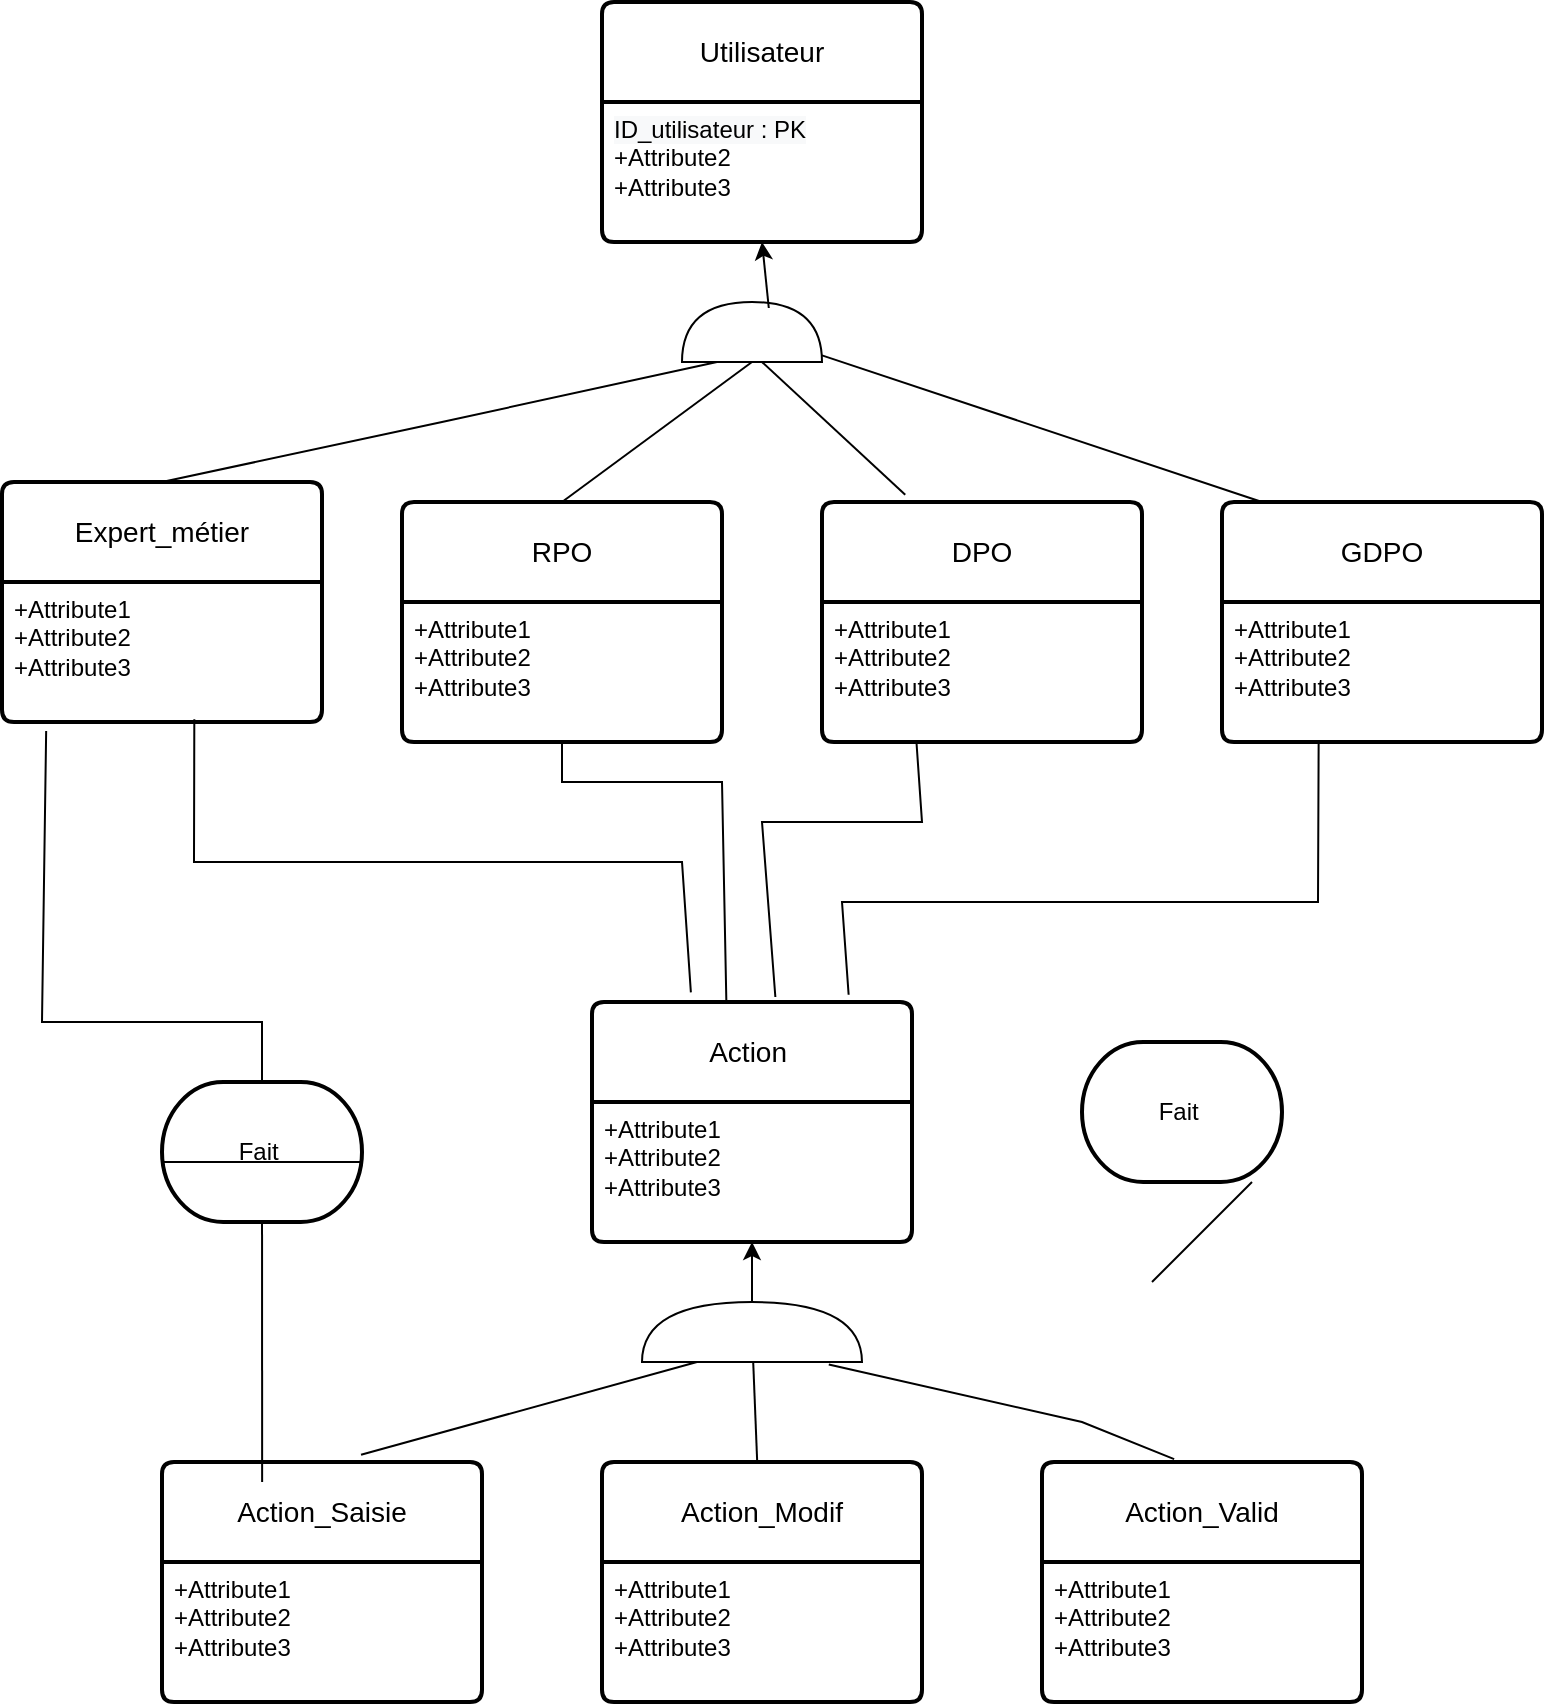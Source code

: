 <mxfile version="24.0.1" type="github">
  <diagram name="Page-1" id="qLgA0oDhDF7gpmY1HdVV">
    <mxGraphModel dx="1204" dy="652" grid="1" gridSize="10" guides="1" tooltips="1" connect="1" arrows="1" fold="1" page="1" pageScale="1" pageWidth="827" pageHeight="1169" math="0" shadow="0">
      <root>
        <mxCell id="0" />
        <mxCell id="1" parent="0" />
        <mxCell id="gXooh37pC2OwwV903N3B-1" value="Utilisateur" style="swimlane;childLayout=stackLayout;horizontal=1;startSize=50;horizontalStack=0;rounded=1;fontSize=14;fontStyle=0;strokeWidth=2;resizeParent=0;resizeLast=1;shadow=0;dashed=0;align=center;arcSize=4;whiteSpace=wrap;html=1;" vertex="1" parent="1">
          <mxGeometry x="320" y="10" width="160" height="120" as="geometry" />
        </mxCell>
        <mxCell id="gXooh37pC2OwwV903N3B-2" value="&lt;span style=&quot;font-family: Helvetica, &amp;quot;VP Default&amp;quot;; background-color: rgb(248, 249, 250);&quot;&gt;ID_utilisateur : PK&lt;/span&gt;&lt;div&gt;+Attribute2&lt;br&gt;+Attribute3&lt;/div&gt;" style="align=left;strokeColor=none;fillColor=none;spacingLeft=4;fontSize=12;verticalAlign=top;resizable=0;rotatable=0;part=1;html=1;" vertex="1" parent="gXooh37pC2OwwV903N3B-1">
          <mxGeometry y="50" width="160" height="70" as="geometry" />
        </mxCell>
        <mxCell id="gXooh37pC2OwwV903N3B-3" value="RPO" style="swimlane;childLayout=stackLayout;horizontal=1;startSize=50;horizontalStack=0;rounded=1;fontSize=14;fontStyle=0;strokeWidth=2;resizeParent=0;resizeLast=1;shadow=0;dashed=0;align=center;arcSize=4;whiteSpace=wrap;html=1;" vertex="1" parent="1">
          <mxGeometry x="220" y="260" width="160" height="120" as="geometry" />
        </mxCell>
        <mxCell id="gXooh37pC2OwwV903N3B-4" value="+Attribute1&#xa;+Attribute2&#xa;+Attribute3" style="align=left;strokeColor=none;fillColor=none;spacingLeft=4;fontSize=12;verticalAlign=top;resizable=0;rotatable=0;part=1;html=1;" vertex="1" parent="gXooh37pC2OwwV903N3B-3">
          <mxGeometry y="50" width="160" height="70" as="geometry" />
        </mxCell>
        <mxCell id="gXooh37pC2OwwV903N3B-5" value="DPO" style="swimlane;childLayout=stackLayout;horizontal=1;startSize=50;horizontalStack=0;rounded=1;fontSize=14;fontStyle=0;strokeWidth=2;resizeParent=0;resizeLast=1;shadow=0;dashed=0;align=center;arcSize=4;whiteSpace=wrap;html=1;" vertex="1" parent="1">
          <mxGeometry x="430" y="260" width="160" height="120" as="geometry" />
        </mxCell>
        <mxCell id="gXooh37pC2OwwV903N3B-6" value="+Attribute1&#xa;+Attribute2&#xa;+Attribute3" style="align=left;strokeColor=none;fillColor=none;spacingLeft=4;fontSize=12;verticalAlign=top;resizable=0;rotatable=0;part=1;html=1;" vertex="1" parent="gXooh37pC2OwwV903N3B-5">
          <mxGeometry y="50" width="160" height="70" as="geometry" />
        </mxCell>
        <mxCell id="gXooh37pC2OwwV903N3B-7" value="GDPO" style="swimlane;childLayout=stackLayout;horizontal=1;startSize=50;horizontalStack=0;rounded=1;fontSize=14;fontStyle=0;strokeWidth=2;resizeParent=0;resizeLast=1;shadow=0;dashed=0;align=center;arcSize=4;whiteSpace=wrap;html=1;" vertex="1" parent="1">
          <mxGeometry x="630" y="260" width="160" height="120" as="geometry" />
        </mxCell>
        <mxCell id="gXooh37pC2OwwV903N3B-8" value="+Attribute1&#xa;+Attribute2&#xa;+Attribute3" style="align=left;strokeColor=none;fillColor=none;spacingLeft=4;fontSize=12;verticalAlign=top;resizable=0;rotatable=0;part=1;html=1;" vertex="1" parent="gXooh37pC2OwwV903N3B-7">
          <mxGeometry y="50" width="160" height="70" as="geometry" />
        </mxCell>
        <mxCell id="gXooh37pC2OwwV903N3B-20" value="" style="endArrow=none;html=1;rounded=0;" edge="1" parent="gXooh37pC2OwwV903N3B-7" target="gXooh37pC2OwwV903N3B-12">
          <mxGeometry width="50" height="50" relative="1" as="geometry">
            <mxPoint x="20" y="0.005" as="sourcePoint" />
            <mxPoint x="-160" y="-83.55" as="targetPoint" />
          </mxGeometry>
        </mxCell>
        <mxCell id="gXooh37pC2OwwV903N3B-9" value="Expert_métier" style="swimlane;childLayout=stackLayout;horizontal=1;startSize=50;horizontalStack=0;rounded=1;fontSize=14;fontStyle=0;strokeWidth=2;resizeParent=0;resizeLast=1;shadow=0;dashed=0;align=center;arcSize=4;whiteSpace=wrap;html=1;" vertex="1" parent="1">
          <mxGeometry x="20" y="250" width="160" height="120" as="geometry" />
        </mxCell>
        <mxCell id="gXooh37pC2OwwV903N3B-10" value="+Attribute1&#xa;+Attribute2&#xa;+Attribute3" style="align=left;strokeColor=none;fillColor=none;spacingLeft=4;fontSize=12;verticalAlign=top;resizable=0;rotatable=0;part=1;html=1;" vertex="1" parent="gXooh37pC2OwwV903N3B-9">
          <mxGeometry y="50" width="160" height="70" as="geometry" />
        </mxCell>
        <mxCell id="gXooh37pC2OwwV903N3B-12" value="" style="shape=or;whiteSpace=wrap;html=1;direction=north;" vertex="1" parent="1">
          <mxGeometry x="360" y="160" width="70" height="30" as="geometry" />
        </mxCell>
        <mxCell id="gXooh37pC2OwwV903N3B-16" value="" style="endArrow=none;html=1;rounded=0;exitX=0.5;exitY=0;exitDx=0;exitDy=0;entryX=0;entryY=0.5;entryDx=0;entryDy=0;entryPerimeter=0;" edge="1" parent="1" source="gXooh37pC2OwwV903N3B-3" target="gXooh37pC2OwwV903N3B-12">
          <mxGeometry width="50" height="50" relative="1" as="geometry">
            <mxPoint x="310" y="280" as="sourcePoint" />
            <mxPoint x="360" y="230" as="targetPoint" />
          </mxGeometry>
        </mxCell>
        <mxCell id="gXooh37pC2OwwV903N3B-17" value="" style="endArrow=classic;html=1;rounded=0;exitX=0.9;exitY=0.62;exitDx=0;exitDy=0;exitPerimeter=0;entryX=0.5;entryY=1;entryDx=0;entryDy=0;" edge="1" parent="1" source="gXooh37pC2OwwV903N3B-12" target="gXooh37pC2OwwV903N3B-2">
          <mxGeometry width="50" height="50" relative="1" as="geometry">
            <mxPoint x="360" y="200" as="sourcePoint" />
            <mxPoint x="410" y="150" as="targetPoint" />
          </mxGeometry>
        </mxCell>
        <mxCell id="gXooh37pC2OwwV903N3B-18" value="" style="endArrow=none;html=1;rounded=0;exitX=0.5;exitY=0;exitDx=0;exitDy=0;entryX=0;entryY=0.25;entryDx=0;entryDy=0;entryPerimeter=0;" edge="1" parent="1" source="gXooh37pC2OwwV903N3B-9" target="gXooh37pC2OwwV903N3B-12">
          <mxGeometry width="50" height="50" relative="1" as="geometry">
            <mxPoint x="170" y="225" as="sourcePoint" />
            <mxPoint x="260" y="185" as="targetPoint" />
            <Array as="points">
              <mxPoint x="240" y="220" />
            </Array>
          </mxGeometry>
        </mxCell>
        <mxCell id="gXooh37pC2OwwV903N3B-19" value="" style="endArrow=none;html=1;rounded=0;exitX=0.33;exitY=-0.03;exitDx=0;exitDy=0;exitPerimeter=0;" edge="1" parent="1">
          <mxGeometry width="50" height="50" relative="1" as="geometry">
            <mxPoint x="471.62" y="256.4" as="sourcePoint" />
            <mxPoint x="399.999" y="190" as="targetPoint" />
          </mxGeometry>
        </mxCell>
        <mxCell id="gXooh37pC2OwwV903N3B-21" value="Action&amp;nbsp;" style="swimlane;childLayout=stackLayout;horizontal=1;startSize=50;horizontalStack=0;rounded=1;fontSize=14;fontStyle=0;strokeWidth=2;resizeParent=0;resizeLast=1;shadow=0;dashed=0;align=center;arcSize=4;whiteSpace=wrap;html=1;" vertex="1" parent="1">
          <mxGeometry x="315" y="510" width="160" height="120" as="geometry" />
        </mxCell>
        <mxCell id="gXooh37pC2OwwV903N3B-22" value="+Attribute1&#xa;+Attribute2&#xa;+Attribute3" style="align=left;strokeColor=none;fillColor=none;spacingLeft=4;fontSize=12;verticalAlign=top;resizable=0;rotatable=0;part=1;html=1;" vertex="1" parent="gXooh37pC2OwwV903N3B-21">
          <mxGeometry y="50" width="160" height="70" as="geometry" />
        </mxCell>
        <mxCell id="gXooh37pC2OwwV903N3B-23" value="" style="endArrow=none;html=1;rounded=0;exitX=0.601;exitY=0.98;exitDx=0;exitDy=0;exitPerimeter=0;entryX=0.309;entryY=-0.04;entryDx=0;entryDy=0;entryPerimeter=0;" edge="1" parent="1" source="gXooh37pC2OwwV903N3B-10" target="gXooh37pC2OwwV903N3B-21">
          <mxGeometry width="50" height="50" relative="1" as="geometry">
            <mxPoint x="130" y="450" as="sourcePoint" />
            <mxPoint x="408" y="390" as="targetPoint" />
            <Array as="points">
              <mxPoint x="116" y="440" />
              <mxPoint x="360" y="440" />
            </Array>
          </mxGeometry>
        </mxCell>
        <mxCell id="gXooh37pC2OwwV903N3B-24" value="" style="endArrow=none;html=1;rounded=0;entryX=0.5;entryY=1;entryDx=0;entryDy=0;exitX=0.42;exitY=0.007;exitDx=0;exitDy=0;exitPerimeter=0;" edge="1" parent="1" source="gXooh37pC2OwwV903N3B-21" target="gXooh37pC2OwwV903N3B-4">
          <mxGeometry width="50" height="50" relative="1" as="geometry">
            <mxPoint x="380" y="520" as="sourcePoint" />
            <mxPoint x="310" y="400" as="targetPoint" />
            <Array as="points">
              <mxPoint x="380" y="400" />
              <mxPoint x="300" y="400" />
            </Array>
          </mxGeometry>
        </mxCell>
        <mxCell id="gXooh37pC2OwwV903N3B-25" value="" style="endArrow=none;html=1;rounded=0;exitX=0.573;exitY=-0.021;exitDx=0;exitDy=0;entryX=0.295;entryY=0.995;entryDx=0;entryDy=0;entryPerimeter=0;exitPerimeter=0;" edge="1" parent="1" source="gXooh37pC2OwwV903N3B-21" target="gXooh37pC2OwwV903N3B-6">
          <mxGeometry width="50" height="50" relative="1" as="geometry">
            <mxPoint x="130" y="280" as="sourcePoint" />
            <mxPoint x="408" y="220" as="targetPoint" />
            <Array as="points">
              <mxPoint x="400" y="420" />
              <mxPoint x="480" y="420" />
            </Array>
          </mxGeometry>
        </mxCell>
        <mxCell id="gXooh37pC2OwwV903N3B-26" value="" style="endArrow=none;html=1;rounded=0;exitX=0.802;exitY=-0.03;exitDx=0;exitDy=0;entryX=0.302;entryY=1.011;entryDx=0;entryDy=0;entryPerimeter=0;exitPerimeter=0;" edge="1" parent="1" source="gXooh37pC2OwwV903N3B-21" target="gXooh37pC2OwwV903N3B-8">
          <mxGeometry width="50" height="50" relative="1" as="geometry">
            <mxPoint x="140" y="290" as="sourcePoint" />
            <mxPoint x="418" y="230" as="targetPoint" />
            <Array as="points">
              <mxPoint x="440" y="460" />
              <mxPoint x="678" y="460" />
            </Array>
          </mxGeometry>
        </mxCell>
        <mxCell id="gXooh37pC2OwwV903N3B-27" value="Action_Saisie" style="swimlane;childLayout=stackLayout;horizontal=1;startSize=50;horizontalStack=0;rounded=1;fontSize=14;fontStyle=0;strokeWidth=2;resizeParent=0;resizeLast=1;shadow=0;dashed=0;align=center;arcSize=4;whiteSpace=wrap;html=1;" vertex="1" parent="1">
          <mxGeometry x="100" y="740" width="160" height="120" as="geometry" />
        </mxCell>
        <mxCell id="gXooh37pC2OwwV903N3B-28" value="+Attribute1&#xa;+Attribute2&#xa;+Attribute3" style="align=left;strokeColor=none;fillColor=none;spacingLeft=4;fontSize=12;verticalAlign=top;resizable=0;rotatable=0;part=1;html=1;" vertex="1" parent="gXooh37pC2OwwV903N3B-27">
          <mxGeometry y="50" width="160" height="70" as="geometry" />
        </mxCell>
        <mxCell id="gXooh37pC2OwwV903N3B-29" value="Action_Modif" style="swimlane;childLayout=stackLayout;horizontal=1;startSize=50;horizontalStack=0;rounded=1;fontSize=14;fontStyle=0;strokeWidth=2;resizeParent=0;resizeLast=1;shadow=0;dashed=0;align=center;arcSize=4;whiteSpace=wrap;html=1;" vertex="1" parent="1">
          <mxGeometry x="320" y="740" width="160" height="120" as="geometry" />
        </mxCell>
        <mxCell id="gXooh37pC2OwwV903N3B-30" value="+Attribute1&#xa;+Attribute2&#xa;+Attribute3" style="align=left;strokeColor=none;fillColor=none;spacingLeft=4;fontSize=12;verticalAlign=top;resizable=0;rotatable=0;part=1;html=1;" vertex="1" parent="gXooh37pC2OwwV903N3B-29">
          <mxGeometry y="50" width="160" height="70" as="geometry" />
        </mxCell>
        <mxCell id="gXooh37pC2OwwV903N3B-31" value="Action_Valid" style="swimlane;childLayout=stackLayout;horizontal=1;startSize=50;horizontalStack=0;rounded=1;fontSize=14;fontStyle=0;strokeWidth=2;resizeParent=0;resizeLast=1;shadow=0;dashed=0;align=center;arcSize=4;whiteSpace=wrap;html=1;" vertex="1" parent="1">
          <mxGeometry x="540" y="740" width="160" height="120" as="geometry" />
        </mxCell>
        <mxCell id="gXooh37pC2OwwV903N3B-32" value="+Attribute1&#xa;+Attribute2&#xa;+Attribute3" style="align=left;strokeColor=none;fillColor=none;spacingLeft=4;fontSize=12;verticalAlign=top;resizable=0;rotatable=0;part=1;html=1;" vertex="1" parent="gXooh37pC2OwwV903N3B-31">
          <mxGeometry y="50" width="160" height="70" as="geometry" />
        </mxCell>
        <mxCell id="gXooh37pC2OwwV903N3B-34" value="" style="shape=or;whiteSpace=wrap;html=1;direction=north;" vertex="1" parent="1">
          <mxGeometry x="340" y="660" width="110" height="30" as="geometry" />
        </mxCell>
        <mxCell id="gXooh37pC2OwwV903N3B-33" value="" style="endArrow=none;html=1;rounded=0;" edge="1" parent="1" target="gXooh37pC2OwwV903N3B-34" source="gXooh37pC2OwwV903N3B-29">
          <mxGeometry width="50" height="50" relative="1" as="geometry">
            <mxPoint x="680" y="650.005" as="sourcePoint" />
            <mxPoint x="500" y="566.45" as="targetPoint" />
            <Array as="points" />
          </mxGeometry>
        </mxCell>
        <mxCell id="gXooh37pC2OwwV903N3B-37" value="" style="endArrow=none;html=1;rounded=0;entryX=0;entryY=0.25;entryDx=0;entryDy=0;entryPerimeter=0;exitX=0.622;exitY=-0.03;exitDx=0;exitDy=0;exitPerimeter=0;" edge="1" parent="1" target="gXooh37pC2OwwV903N3B-34" source="gXooh37pC2OwwV903N3B-27">
          <mxGeometry width="50" height="50" relative="1" as="geometry">
            <mxPoint x="240" y="720" as="sourcePoint" />
            <mxPoint x="290" y="575" as="targetPoint" />
            <Array as="points" />
          </mxGeometry>
        </mxCell>
        <mxCell id="gXooh37pC2OwwV903N3B-38" value="" style="endArrow=none;html=1;rounded=0;entryX=-0.04;entryY=0.849;entryDx=0;entryDy=0;entryPerimeter=0;exitX=0.413;exitY=-0.012;exitDx=0;exitDy=0;exitPerimeter=0;" edge="1" parent="1" source="gXooh37pC2OwwV903N3B-31" target="gXooh37pC2OwwV903N3B-34">
          <mxGeometry width="50" height="50" relative="1" as="geometry">
            <mxPoint x="600" y="740" as="sourcePoint" />
            <mxPoint x="579.999" y="540" as="targetPoint" />
            <Array as="points">
              <mxPoint x="560" y="720" />
            </Array>
          </mxGeometry>
        </mxCell>
        <mxCell id="gXooh37pC2OwwV903N3B-36" value="" style="endArrow=classic;html=1;rounded=0;exitX=1;exitY=0.5;exitDx=0;exitDy=0;exitPerimeter=0;entryX=0.5;entryY=1;entryDx=0;entryDy=0;" edge="1" parent="1" source="gXooh37pC2OwwV903N3B-34" target="gXooh37pC2OwwV903N3B-22">
          <mxGeometry width="50" height="50" relative="1" as="geometry">
            <mxPoint x="390" y="590" as="sourcePoint" />
            <mxPoint x="400" y="650" as="targetPoint" />
          </mxGeometry>
        </mxCell>
        <mxCell id="gXooh37pC2OwwV903N3B-43" value="Fait&amp;nbsp;" style="strokeWidth=2;html=1;shape=mxgraph.flowchart.terminator;whiteSpace=wrap;" vertex="1" parent="1">
          <mxGeometry x="100" y="550" width="100" height="70" as="geometry" />
        </mxCell>
        <mxCell id="gXooh37pC2OwwV903N3B-44" value="" style="endArrow=none;html=1;rounded=0;" edge="1" parent="1">
          <mxGeometry width="50" height="50" relative="1" as="geometry">
            <mxPoint x="100" y="590" as="sourcePoint" />
            <mxPoint x="200" y="590" as="targetPoint" />
            <Array as="points" />
          </mxGeometry>
        </mxCell>
        <mxCell id="gXooh37pC2OwwV903N3B-46" value="" style="endArrow=none;html=1;rounded=0;entryX=0.138;entryY=1.065;entryDx=0;entryDy=0;entryPerimeter=0;exitX=0.5;exitY=0;exitDx=0;exitDy=0;exitPerimeter=0;" edge="1" parent="1" source="gXooh37pC2OwwV903N3B-43" target="gXooh37pC2OwwV903N3B-10">
          <mxGeometry width="50" height="50" relative="1" as="geometry">
            <mxPoint x="150" y="490" as="sourcePoint" />
            <mxPoint x="90" y="460" as="targetPoint" />
            <Array as="points">
              <mxPoint x="150" y="520" />
              <mxPoint x="40" y="520" />
            </Array>
          </mxGeometry>
        </mxCell>
        <mxCell id="gXooh37pC2OwwV903N3B-47" value="" style="endArrow=none;html=1;rounded=0;" edge="1" parent="1">
          <mxGeometry width="50" height="50" relative="1" as="geometry">
            <mxPoint x="595" y="650" as="sourcePoint" />
            <mxPoint x="645" y="600" as="targetPoint" />
          </mxGeometry>
        </mxCell>
        <mxCell id="gXooh37pC2OwwV903N3B-48" value="" style="endArrow=none;html=1;rounded=0;exitX=0.313;exitY=0.083;exitDx=0;exitDy=0;exitPerimeter=0;" edge="1" parent="1" source="gXooh37pC2OwwV903N3B-27" target="gXooh37pC2OwwV903N3B-43">
          <mxGeometry width="50" height="50" relative="1" as="geometry">
            <mxPoint x="150" y="730" as="sourcePoint" />
            <mxPoint x="160" y="630" as="targetPoint" />
          </mxGeometry>
        </mxCell>
        <mxCell id="gXooh37pC2OwwV903N3B-49" value="Fait&amp;nbsp;" style="strokeWidth=2;html=1;shape=mxgraph.flowchart.terminator;whiteSpace=wrap;" vertex="1" parent="1">
          <mxGeometry x="560" y="530" width="100" height="70" as="geometry" />
        </mxCell>
      </root>
    </mxGraphModel>
  </diagram>
</mxfile>
